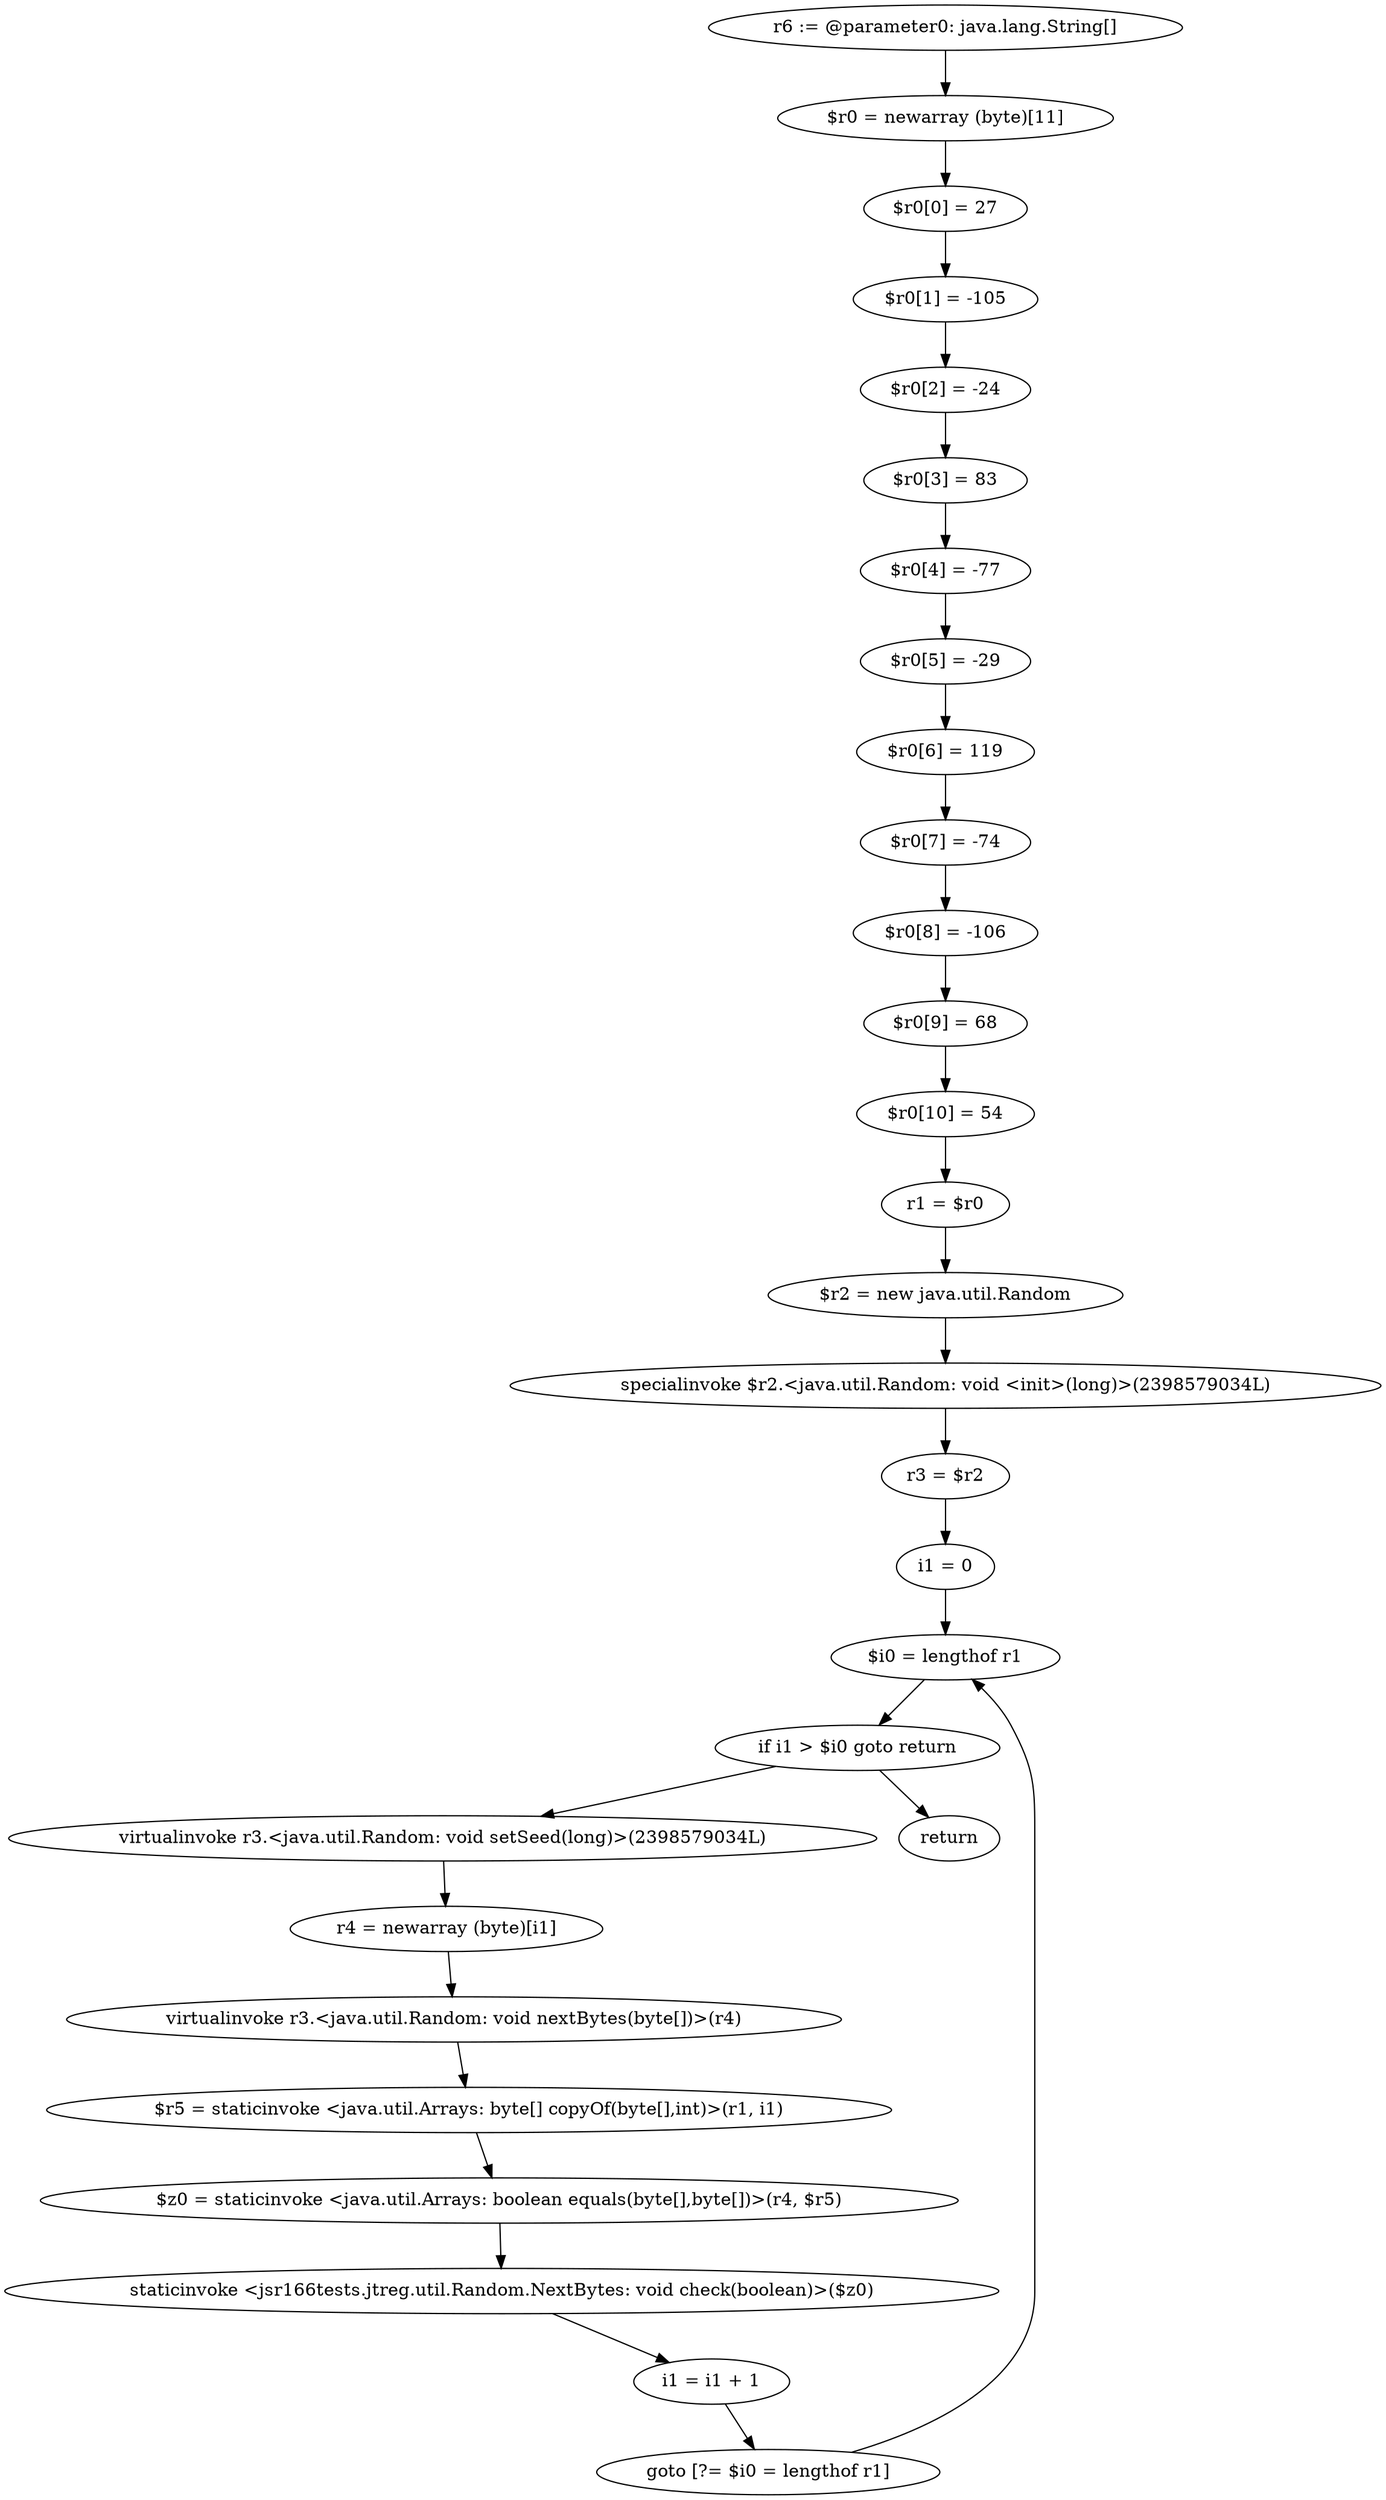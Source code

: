 digraph "unitGraph" {
    "r6 := @parameter0: java.lang.String[]"
    "$r0 = newarray (byte)[11]"
    "$r0[0] = 27"
    "$r0[1] = -105"
    "$r0[2] = -24"
    "$r0[3] = 83"
    "$r0[4] = -77"
    "$r0[5] = -29"
    "$r0[6] = 119"
    "$r0[7] = -74"
    "$r0[8] = -106"
    "$r0[9] = 68"
    "$r0[10] = 54"
    "r1 = $r0"
    "$r2 = new java.util.Random"
    "specialinvoke $r2.<java.util.Random: void <init>(long)>(2398579034L)"
    "r3 = $r2"
    "i1 = 0"
    "$i0 = lengthof r1"
    "if i1 > $i0 goto return"
    "virtualinvoke r3.<java.util.Random: void setSeed(long)>(2398579034L)"
    "r4 = newarray (byte)[i1]"
    "virtualinvoke r3.<java.util.Random: void nextBytes(byte[])>(r4)"
    "$r5 = staticinvoke <java.util.Arrays: byte[] copyOf(byte[],int)>(r1, i1)"
    "$z0 = staticinvoke <java.util.Arrays: boolean equals(byte[],byte[])>(r4, $r5)"
    "staticinvoke <jsr166tests.jtreg.util.Random.NextBytes: void check(boolean)>($z0)"
    "i1 = i1 + 1"
    "goto [?= $i0 = lengthof r1]"
    "return"
    "r6 := @parameter0: java.lang.String[]"->"$r0 = newarray (byte)[11]";
    "$r0 = newarray (byte)[11]"->"$r0[0] = 27";
    "$r0[0] = 27"->"$r0[1] = -105";
    "$r0[1] = -105"->"$r0[2] = -24";
    "$r0[2] = -24"->"$r0[3] = 83";
    "$r0[3] = 83"->"$r0[4] = -77";
    "$r0[4] = -77"->"$r0[5] = -29";
    "$r0[5] = -29"->"$r0[6] = 119";
    "$r0[6] = 119"->"$r0[7] = -74";
    "$r0[7] = -74"->"$r0[8] = -106";
    "$r0[8] = -106"->"$r0[9] = 68";
    "$r0[9] = 68"->"$r0[10] = 54";
    "$r0[10] = 54"->"r1 = $r0";
    "r1 = $r0"->"$r2 = new java.util.Random";
    "$r2 = new java.util.Random"->"specialinvoke $r2.<java.util.Random: void <init>(long)>(2398579034L)";
    "specialinvoke $r2.<java.util.Random: void <init>(long)>(2398579034L)"->"r3 = $r2";
    "r3 = $r2"->"i1 = 0";
    "i1 = 0"->"$i0 = lengthof r1";
    "$i0 = lengthof r1"->"if i1 > $i0 goto return";
    "if i1 > $i0 goto return"->"virtualinvoke r3.<java.util.Random: void setSeed(long)>(2398579034L)";
    "if i1 > $i0 goto return"->"return";
    "virtualinvoke r3.<java.util.Random: void setSeed(long)>(2398579034L)"->"r4 = newarray (byte)[i1]";
    "r4 = newarray (byte)[i1]"->"virtualinvoke r3.<java.util.Random: void nextBytes(byte[])>(r4)";
    "virtualinvoke r3.<java.util.Random: void nextBytes(byte[])>(r4)"->"$r5 = staticinvoke <java.util.Arrays: byte[] copyOf(byte[],int)>(r1, i1)";
    "$r5 = staticinvoke <java.util.Arrays: byte[] copyOf(byte[],int)>(r1, i1)"->"$z0 = staticinvoke <java.util.Arrays: boolean equals(byte[],byte[])>(r4, $r5)";
    "$z0 = staticinvoke <java.util.Arrays: boolean equals(byte[],byte[])>(r4, $r5)"->"staticinvoke <jsr166tests.jtreg.util.Random.NextBytes: void check(boolean)>($z0)";
    "staticinvoke <jsr166tests.jtreg.util.Random.NextBytes: void check(boolean)>($z0)"->"i1 = i1 + 1";
    "i1 = i1 + 1"->"goto [?= $i0 = lengthof r1]";
    "goto [?= $i0 = lengthof r1]"->"$i0 = lengthof r1";
}
